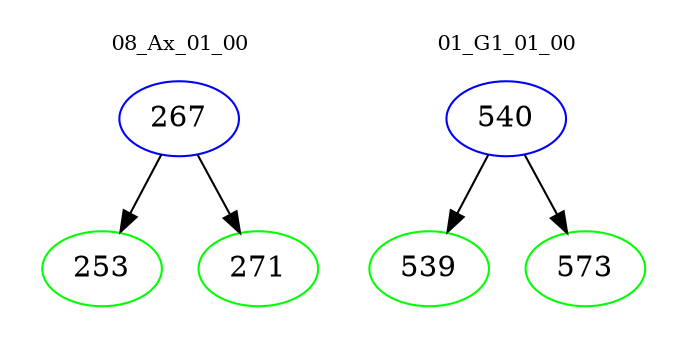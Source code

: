 digraph{
subgraph cluster_0 {
color = white
label = "08_Ax_01_00";
fontsize=10;
T0_267 [label="267", color="blue"]
T0_267 -> T0_253 [color="black"]
T0_253 [label="253", color="green"]
T0_267 -> T0_271 [color="black"]
T0_271 [label="271", color="green"]
}
subgraph cluster_1 {
color = white
label = "01_G1_01_00";
fontsize=10;
T1_540 [label="540", color="blue"]
T1_540 -> T1_539 [color="black"]
T1_539 [label="539", color="green"]
T1_540 -> T1_573 [color="black"]
T1_573 [label="573", color="green"]
}
}
